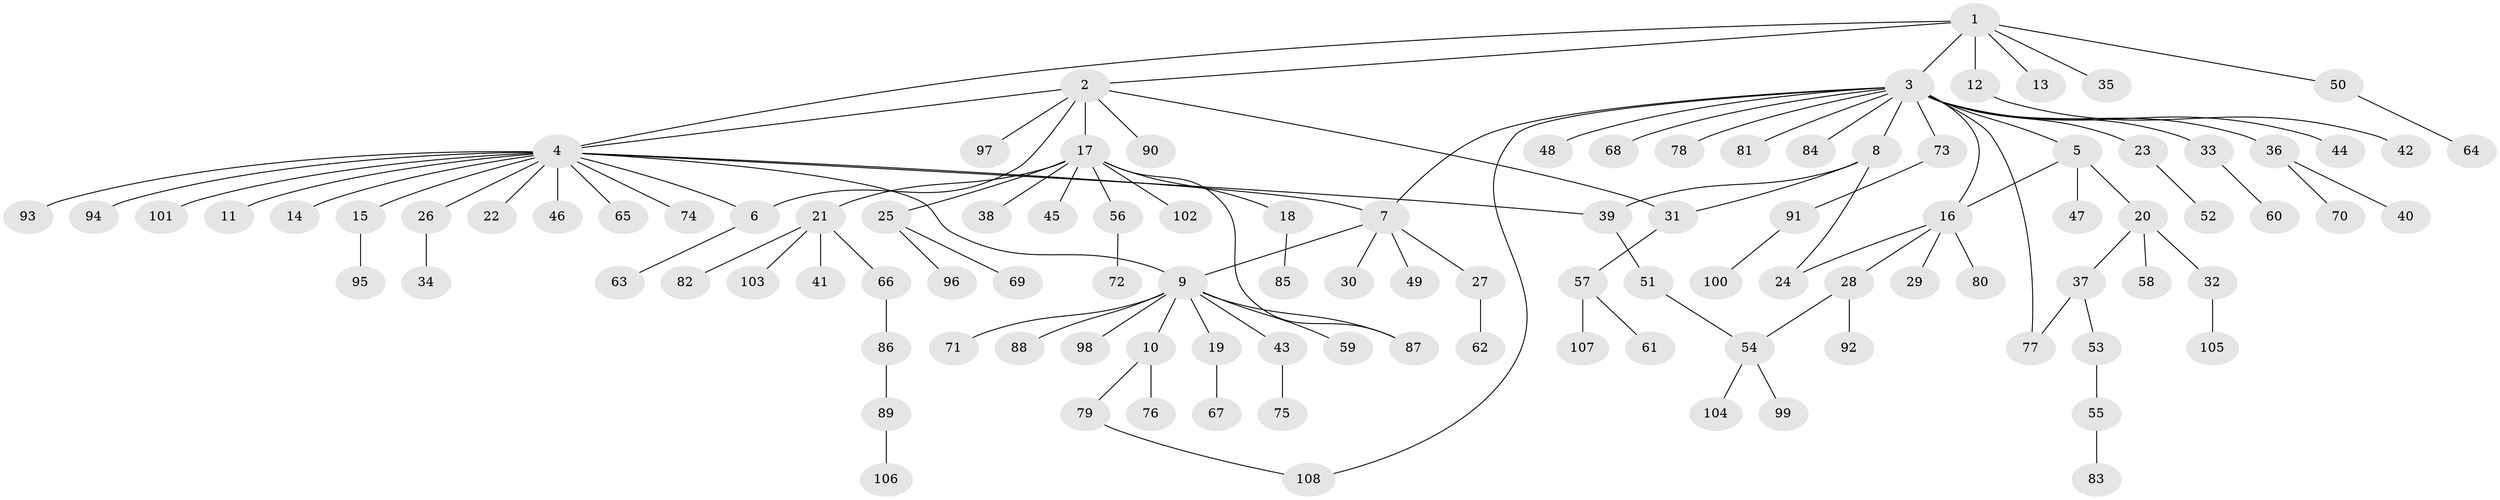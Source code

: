 // Generated by graph-tools (version 1.1) at 2025/46/03/09/25 04:46:47]
// undirected, 108 vertices, 119 edges
graph export_dot {
graph [start="1"]
  node [color=gray90,style=filled];
  1;
  2;
  3;
  4;
  5;
  6;
  7;
  8;
  9;
  10;
  11;
  12;
  13;
  14;
  15;
  16;
  17;
  18;
  19;
  20;
  21;
  22;
  23;
  24;
  25;
  26;
  27;
  28;
  29;
  30;
  31;
  32;
  33;
  34;
  35;
  36;
  37;
  38;
  39;
  40;
  41;
  42;
  43;
  44;
  45;
  46;
  47;
  48;
  49;
  50;
  51;
  52;
  53;
  54;
  55;
  56;
  57;
  58;
  59;
  60;
  61;
  62;
  63;
  64;
  65;
  66;
  67;
  68;
  69;
  70;
  71;
  72;
  73;
  74;
  75;
  76;
  77;
  78;
  79;
  80;
  81;
  82;
  83;
  84;
  85;
  86;
  87;
  88;
  89;
  90;
  91;
  92;
  93;
  94;
  95;
  96;
  97;
  98;
  99;
  100;
  101;
  102;
  103;
  104;
  105;
  106;
  107;
  108;
  1 -- 2;
  1 -- 3;
  1 -- 4;
  1 -- 12;
  1 -- 13;
  1 -- 35;
  1 -- 50;
  2 -- 4;
  2 -- 6;
  2 -- 17;
  2 -- 31;
  2 -- 90;
  2 -- 97;
  3 -- 5;
  3 -- 7;
  3 -- 8;
  3 -- 16;
  3 -- 23;
  3 -- 33;
  3 -- 36;
  3 -- 44;
  3 -- 48;
  3 -- 68;
  3 -- 73;
  3 -- 77;
  3 -- 78;
  3 -- 81;
  3 -- 84;
  3 -- 108;
  4 -- 6;
  4 -- 7;
  4 -- 9;
  4 -- 11;
  4 -- 14;
  4 -- 15;
  4 -- 22;
  4 -- 26;
  4 -- 39;
  4 -- 46;
  4 -- 65;
  4 -- 74;
  4 -- 93;
  4 -- 94;
  4 -- 101;
  5 -- 16;
  5 -- 20;
  5 -- 47;
  6 -- 63;
  7 -- 9;
  7 -- 27;
  7 -- 30;
  7 -- 49;
  8 -- 24;
  8 -- 31;
  8 -- 39;
  9 -- 10;
  9 -- 19;
  9 -- 43;
  9 -- 59;
  9 -- 71;
  9 -- 87;
  9 -- 88;
  9 -- 98;
  10 -- 76;
  10 -- 79;
  12 -- 42;
  15 -- 95;
  16 -- 24;
  16 -- 28;
  16 -- 29;
  16 -- 80;
  17 -- 18;
  17 -- 21;
  17 -- 25;
  17 -- 38;
  17 -- 45;
  17 -- 56;
  17 -- 87;
  17 -- 102;
  18 -- 85;
  19 -- 67;
  20 -- 32;
  20 -- 37;
  20 -- 58;
  21 -- 41;
  21 -- 66;
  21 -- 82;
  21 -- 103;
  23 -- 52;
  25 -- 69;
  25 -- 96;
  26 -- 34;
  27 -- 62;
  28 -- 54;
  28 -- 92;
  31 -- 57;
  32 -- 105;
  33 -- 60;
  36 -- 40;
  36 -- 70;
  37 -- 53;
  37 -- 77;
  39 -- 51;
  43 -- 75;
  50 -- 64;
  51 -- 54;
  53 -- 55;
  54 -- 99;
  54 -- 104;
  55 -- 83;
  56 -- 72;
  57 -- 61;
  57 -- 107;
  66 -- 86;
  73 -- 91;
  79 -- 108;
  86 -- 89;
  89 -- 106;
  91 -- 100;
}
